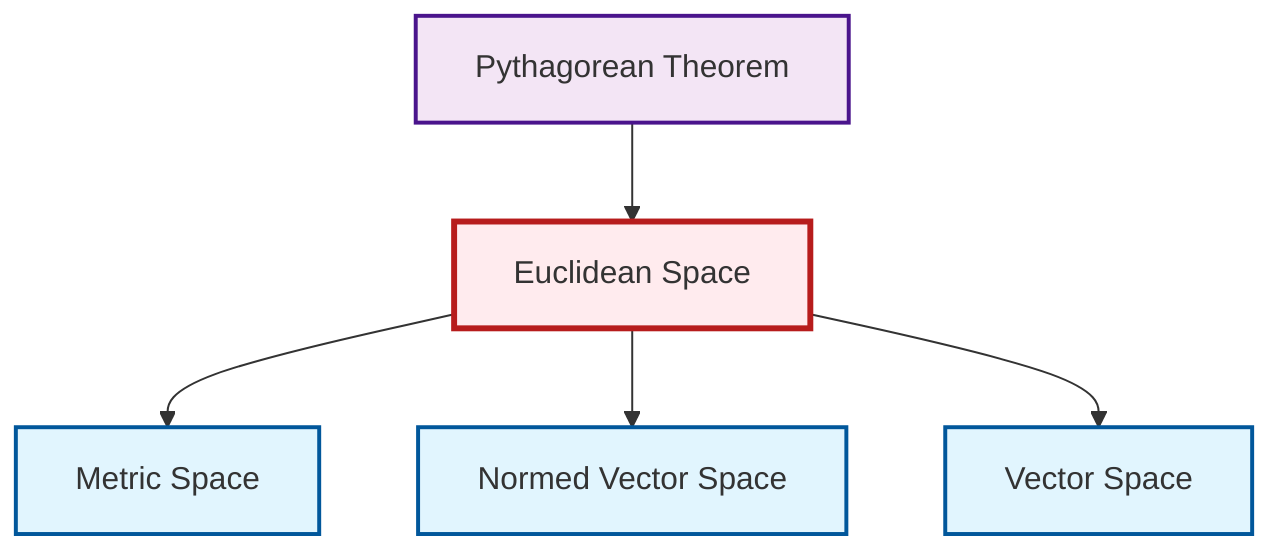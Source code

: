 graph TD
    classDef definition fill:#e1f5fe,stroke:#01579b,stroke-width:2px
    classDef theorem fill:#f3e5f5,stroke:#4a148c,stroke-width:2px
    classDef axiom fill:#fff3e0,stroke:#e65100,stroke-width:2px
    classDef example fill:#e8f5e9,stroke:#1b5e20,stroke-width:2px
    classDef current fill:#ffebee,stroke:#b71c1c,stroke-width:3px
    def-vector-space["Vector Space"]:::definition
    def-euclidean-space["Euclidean Space"]:::definition
    def-normed-vector-space["Normed Vector Space"]:::definition
    thm-pythagorean["Pythagorean Theorem"]:::theorem
    def-metric-space["Metric Space"]:::definition
    def-euclidean-space --> def-metric-space
    def-euclidean-space --> def-normed-vector-space
    thm-pythagorean --> def-euclidean-space
    def-euclidean-space --> def-vector-space
    class def-euclidean-space current